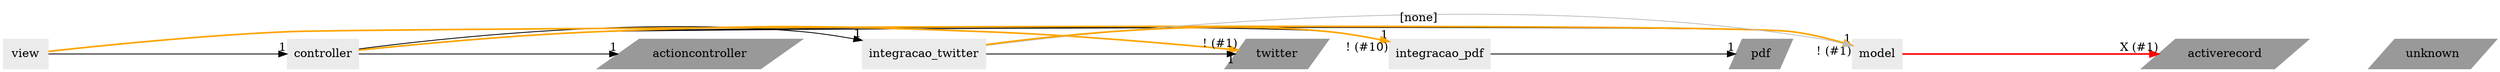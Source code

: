 digraph G {
overlap = "false";
splines = "true";
sep = "+40,40";
nodesep = "1";
edge[ color  =  "black" , style  =  "filled" , label  =  ""];
subgraph internal {
label = "Internal";
color = "black";
rank = "same";
controller [color = "gray92", style = "filled", shape = "rectangle", label = "controller"];
view [color = "gray92", style = "filled", shape = "rectangle", label = "view"];
model [color = "gray92", style = "filled", shape = "rectangle", label = "model"];
integracao_twitter [color = "gray92", style = "filled", shape = "rectangle", label = "integracao_twitter"];
integracao_pdf [color = "gray92", style = "filled", shape = "rectangle", label = "integracao_pdf"];
  controller -> actioncontroller [headlabel = "1", minlen = "2"];
  controller -> integracao_twitter [headlabel = "1", minlen = "2"];
  controller -> model [headlabel = "1", minlen = "2"];
  controller -> integracao_pdf [headlabel = "1", minlen = "2"];
  controller -> twitter [headlabel = "! (#1)", minlen = "2", color = "orange", style = "bold"];
  view -> model [headlabel = "! (#1)", minlen = "2", color = "orange", style = "bold"];
  view -> controller [headlabel = "1", minlen = "2"];
  model -> activerecord [headlabel = "X (#1)", minlen = "2", color = "red", style = "bold"];
  integracao_twitter -> twitter [headlabel = "1", minlen = "2"];
  integracao_twitter -> integracao_pdf [headlabel = "! (#10)", minlen = "2", color = "orange", style = "bold"];
  integracao_pdf -> pdf [headlabel = "1", minlen = "2"];
  integracao_twitter -> model [color = "gray74", label = "[none]", minlen = "2"];
}
subgraph external {
label = "External";
color = "black";
rank = "same";
twitter [shape = "parallelogram", color = "gray60", style = "filled", label = "twitter"];
pdf [shape = "parallelogram", color = "gray60", style = "filled", label = "pdf"];
activerecord [shape = "parallelogram", color = "gray60", style = "filled", label = "activerecord"];
actioncontroller [shape = "parallelogram", color = "gray60", style = "filled", label = "actioncontroller"];
unknown [shape = "parallelogram", color = "gray60", style = "filled", label = "unknown"];
}
}
